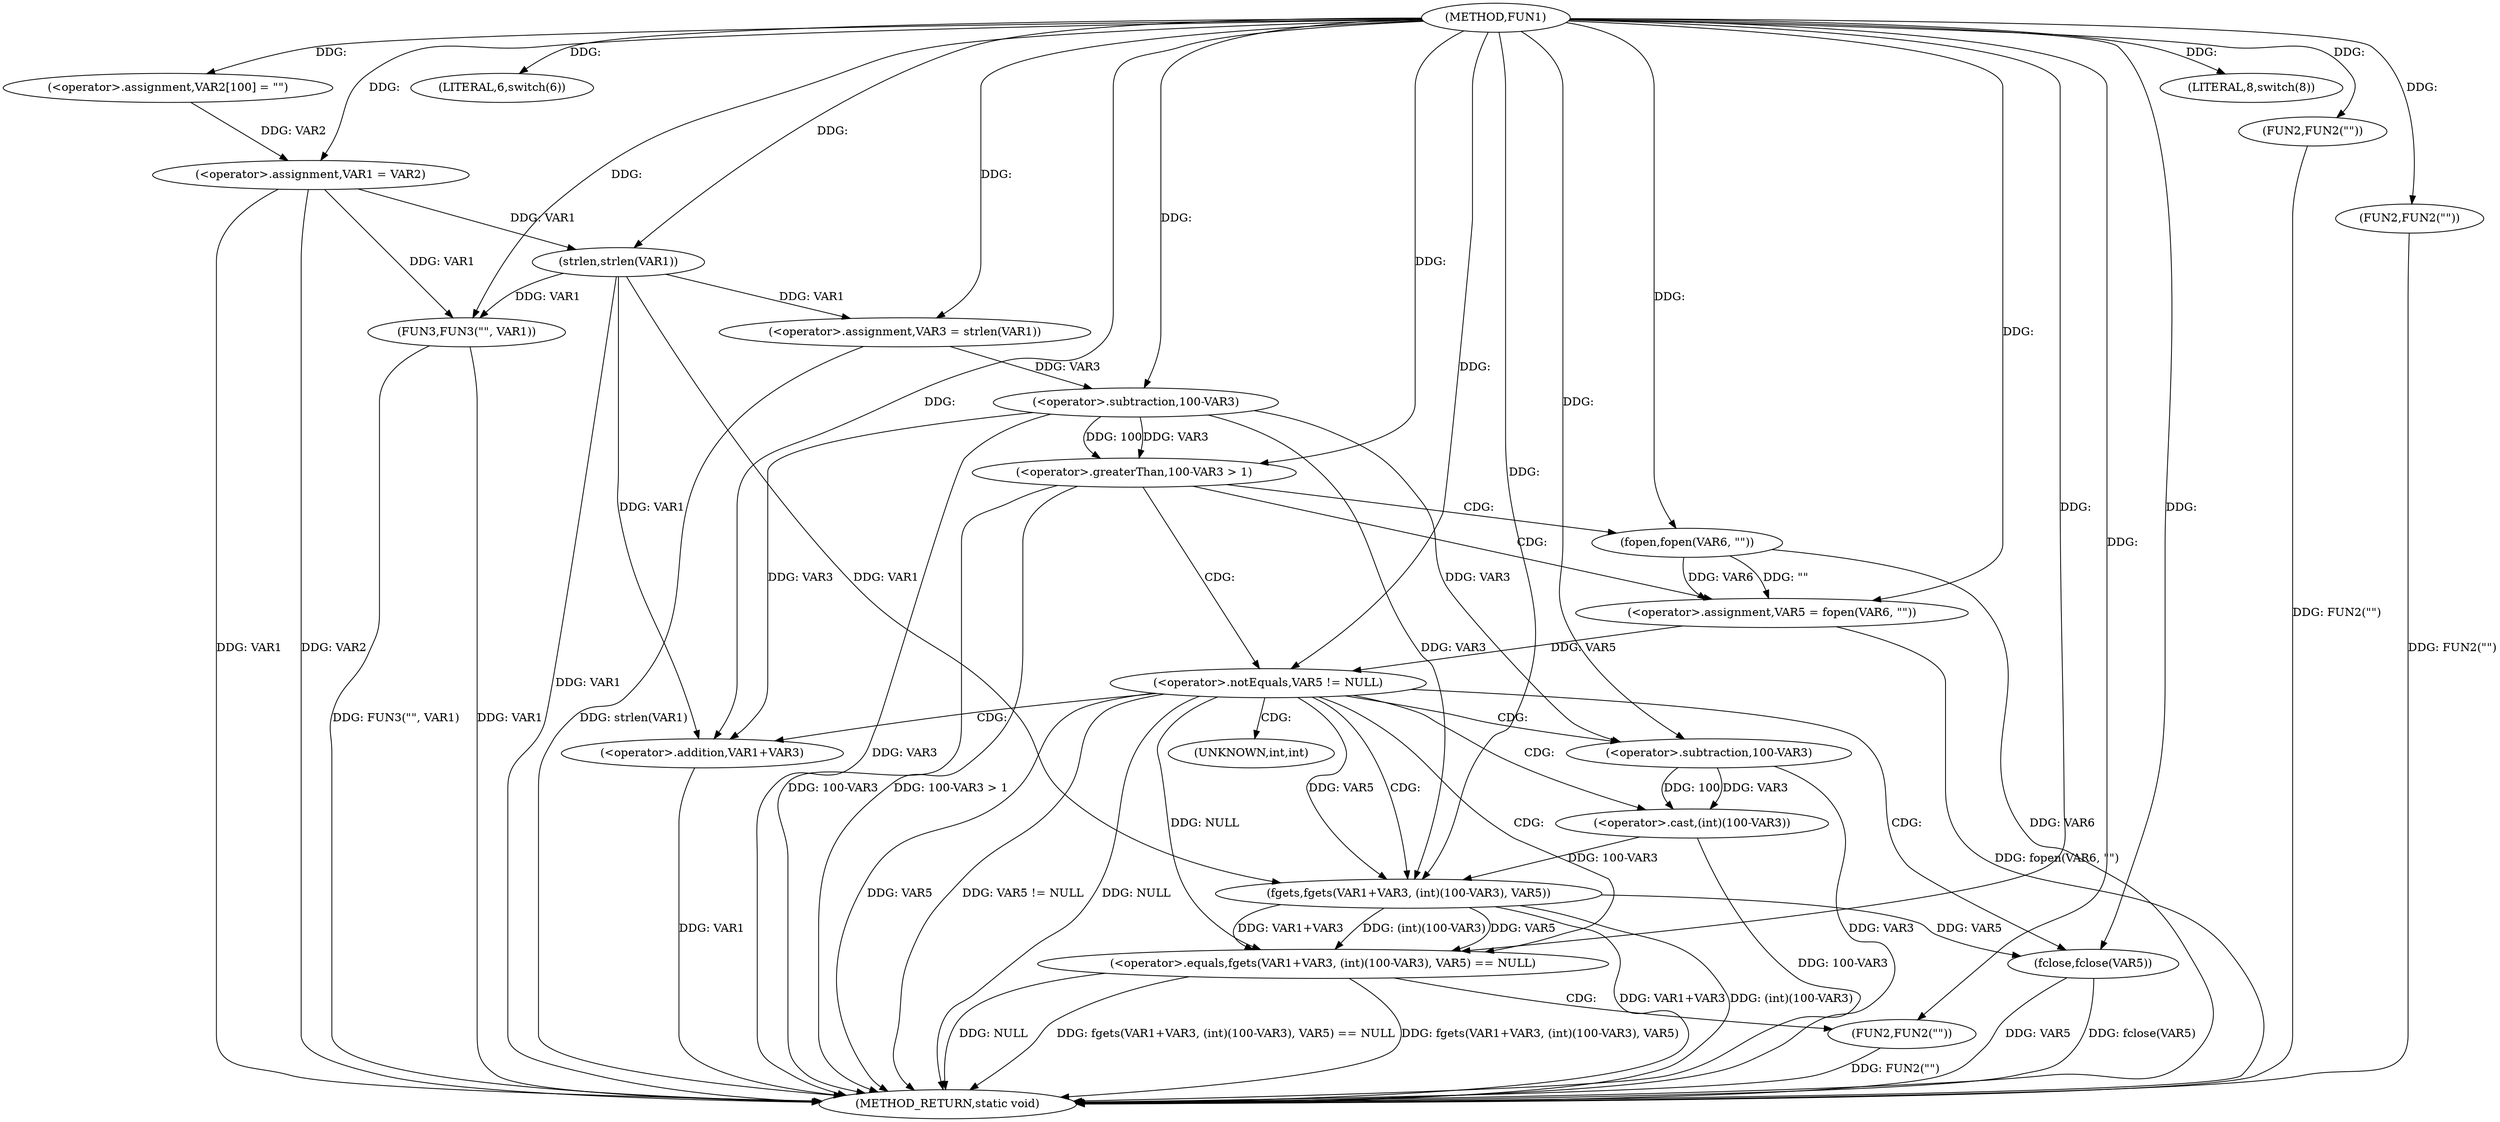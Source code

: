 digraph FUN1 {  
"1000100" [label = "(METHOD,FUN1)" ]
"1000173" [label = "(METHOD_RETURN,static void)" ]
"1000104" [label = "(<operator>.assignment,VAR2[100] = \"\")" ]
"1000107" [label = "(<operator>.assignment,VAR1 = VAR2)" ]
"1000111" [label = "(LITERAL,6,switch(6))" ]
"1000116" [label = "(<operator>.assignment,VAR3 = strlen(VAR1))" ]
"1000118" [label = "(strlen,strlen(VAR1))" ]
"1000122" [label = "(<operator>.greaterThan,100-VAR3 > 1)" ]
"1000123" [label = "(<operator>.subtraction,100-VAR3)" ]
"1000128" [label = "(<operator>.assignment,VAR5 = fopen(VAR6, \"\"))" ]
"1000130" [label = "(fopen,fopen(VAR6, \"\"))" ]
"1000134" [label = "(<operator>.notEquals,VAR5 != NULL)" ]
"1000139" [label = "(<operator>.equals,fgets(VAR1+VAR3, (int)(100-VAR3), VAR5) == NULL)" ]
"1000140" [label = "(fgets,fgets(VAR1+VAR3, (int)(100-VAR3), VAR5))" ]
"1000141" [label = "(<operator>.addition,VAR1+VAR3)" ]
"1000144" [label = "(<operator>.cast,(int)(100-VAR3))" ]
"1000146" [label = "(<operator>.subtraction,100-VAR3)" ]
"1000152" [label = "(FUN2,FUN2(\"\"))" ]
"1000154" [label = "(fclose,fclose(VAR5))" ]
"1000158" [label = "(FUN2,FUN2(\"\"))" ]
"1000162" [label = "(LITERAL,8,switch(8))" ]
"1000165" [label = "(FUN2,FUN2(\"\"))" ]
"1000169" [label = "(FUN3,FUN3(\"\", VAR1))" ]
"1000145" [label = "(UNKNOWN,int,int)" ]
  "1000128" -> "1000173"  [ label = "DDG: fopen(VAR6, \"\")"] 
  "1000141" -> "1000173"  [ label = "DDG: VAR1"] 
  "1000123" -> "1000173"  [ label = "DDG: VAR3"] 
  "1000107" -> "1000173"  [ label = "DDG: VAR1"] 
  "1000169" -> "1000173"  [ label = "DDG: FUN3(\"\", VAR1)"] 
  "1000146" -> "1000173"  [ label = "DDG: VAR3"] 
  "1000116" -> "1000173"  [ label = "DDG: strlen(VAR1)"] 
  "1000154" -> "1000173"  [ label = "DDG: fclose(VAR5)"] 
  "1000134" -> "1000173"  [ label = "DDG: VAR5"] 
  "1000139" -> "1000173"  [ label = "DDG: NULL"] 
  "1000118" -> "1000173"  [ label = "DDG: VAR1"] 
  "1000144" -> "1000173"  [ label = "DDG: 100-VAR3"] 
  "1000107" -> "1000173"  [ label = "DDG: VAR2"] 
  "1000122" -> "1000173"  [ label = "DDG: 100-VAR3"] 
  "1000140" -> "1000173"  [ label = "DDG: VAR1+VAR3"] 
  "1000139" -> "1000173"  [ label = "DDG: fgets(VAR1+VAR3, (int)(100-VAR3), VAR5) == NULL"] 
  "1000139" -> "1000173"  [ label = "DDG: fgets(VAR1+VAR3, (int)(100-VAR3), VAR5)"] 
  "1000152" -> "1000173"  [ label = "DDG: FUN2(\"\")"] 
  "1000154" -> "1000173"  [ label = "DDG: VAR5"] 
  "1000158" -> "1000173"  [ label = "DDG: FUN2(\"\")"] 
  "1000140" -> "1000173"  [ label = "DDG: (int)(100-VAR3)"] 
  "1000134" -> "1000173"  [ label = "DDG: VAR5 != NULL"] 
  "1000134" -> "1000173"  [ label = "DDG: NULL"] 
  "1000122" -> "1000173"  [ label = "DDG: 100-VAR3 > 1"] 
  "1000169" -> "1000173"  [ label = "DDG: VAR1"] 
  "1000130" -> "1000173"  [ label = "DDG: VAR6"] 
  "1000165" -> "1000173"  [ label = "DDG: FUN2(\"\")"] 
  "1000100" -> "1000104"  [ label = "DDG: "] 
  "1000104" -> "1000107"  [ label = "DDG: VAR2"] 
  "1000100" -> "1000107"  [ label = "DDG: "] 
  "1000100" -> "1000111"  [ label = "DDG: "] 
  "1000118" -> "1000116"  [ label = "DDG: VAR1"] 
  "1000100" -> "1000116"  [ label = "DDG: "] 
  "1000107" -> "1000118"  [ label = "DDG: VAR1"] 
  "1000100" -> "1000118"  [ label = "DDG: "] 
  "1000123" -> "1000122"  [ label = "DDG: 100"] 
  "1000123" -> "1000122"  [ label = "DDG: VAR3"] 
  "1000100" -> "1000123"  [ label = "DDG: "] 
  "1000116" -> "1000123"  [ label = "DDG: VAR3"] 
  "1000100" -> "1000122"  [ label = "DDG: "] 
  "1000130" -> "1000128"  [ label = "DDG: VAR6"] 
  "1000130" -> "1000128"  [ label = "DDG: \"\""] 
  "1000100" -> "1000128"  [ label = "DDG: "] 
  "1000100" -> "1000130"  [ label = "DDG: "] 
  "1000128" -> "1000134"  [ label = "DDG: VAR5"] 
  "1000100" -> "1000134"  [ label = "DDG: "] 
  "1000140" -> "1000139"  [ label = "DDG: VAR1+VAR3"] 
  "1000140" -> "1000139"  [ label = "DDG: (int)(100-VAR3)"] 
  "1000140" -> "1000139"  [ label = "DDG: VAR5"] 
  "1000118" -> "1000140"  [ label = "DDG: VAR1"] 
  "1000100" -> "1000140"  [ label = "DDG: "] 
  "1000123" -> "1000140"  [ label = "DDG: VAR3"] 
  "1000118" -> "1000141"  [ label = "DDG: VAR1"] 
  "1000100" -> "1000141"  [ label = "DDG: "] 
  "1000123" -> "1000141"  [ label = "DDG: VAR3"] 
  "1000144" -> "1000140"  [ label = "DDG: 100-VAR3"] 
  "1000146" -> "1000144"  [ label = "DDG: 100"] 
  "1000146" -> "1000144"  [ label = "DDG: VAR3"] 
  "1000100" -> "1000146"  [ label = "DDG: "] 
  "1000123" -> "1000146"  [ label = "DDG: VAR3"] 
  "1000134" -> "1000140"  [ label = "DDG: VAR5"] 
  "1000134" -> "1000139"  [ label = "DDG: NULL"] 
  "1000100" -> "1000139"  [ label = "DDG: "] 
  "1000100" -> "1000152"  [ label = "DDG: "] 
  "1000140" -> "1000154"  [ label = "DDG: VAR5"] 
  "1000100" -> "1000154"  [ label = "DDG: "] 
  "1000100" -> "1000158"  [ label = "DDG: "] 
  "1000100" -> "1000162"  [ label = "DDG: "] 
  "1000100" -> "1000165"  [ label = "DDG: "] 
  "1000100" -> "1000169"  [ label = "DDG: "] 
  "1000107" -> "1000169"  [ label = "DDG: VAR1"] 
  "1000118" -> "1000169"  [ label = "DDG: VAR1"] 
  "1000122" -> "1000128"  [ label = "CDG: "] 
  "1000122" -> "1000130"  [ label = "CDG: "] 
  "1000122" -> "1000134"  [ label = "CDG: "] 
  "1000134" -> "1000141"  [ label = "CDG: "] 
  "1000134" -> "1000139"  [ label = "CDG: "] 
  "1000134" -> "1000144"  [ label = "CDG: "] 
  "1000134" -> "1000154"  [ label = "CDG: "] 
  "1000134" -> "1000145"  [ label = "CDG: "] 
  "1000134" -> "1000146"  [ label = "CDG: "] 
  "1000134" -> "1000140"  [ label = "CDG: "] 
  "1000139" -> "1000152"  [ label = "CDG: "] 
}
